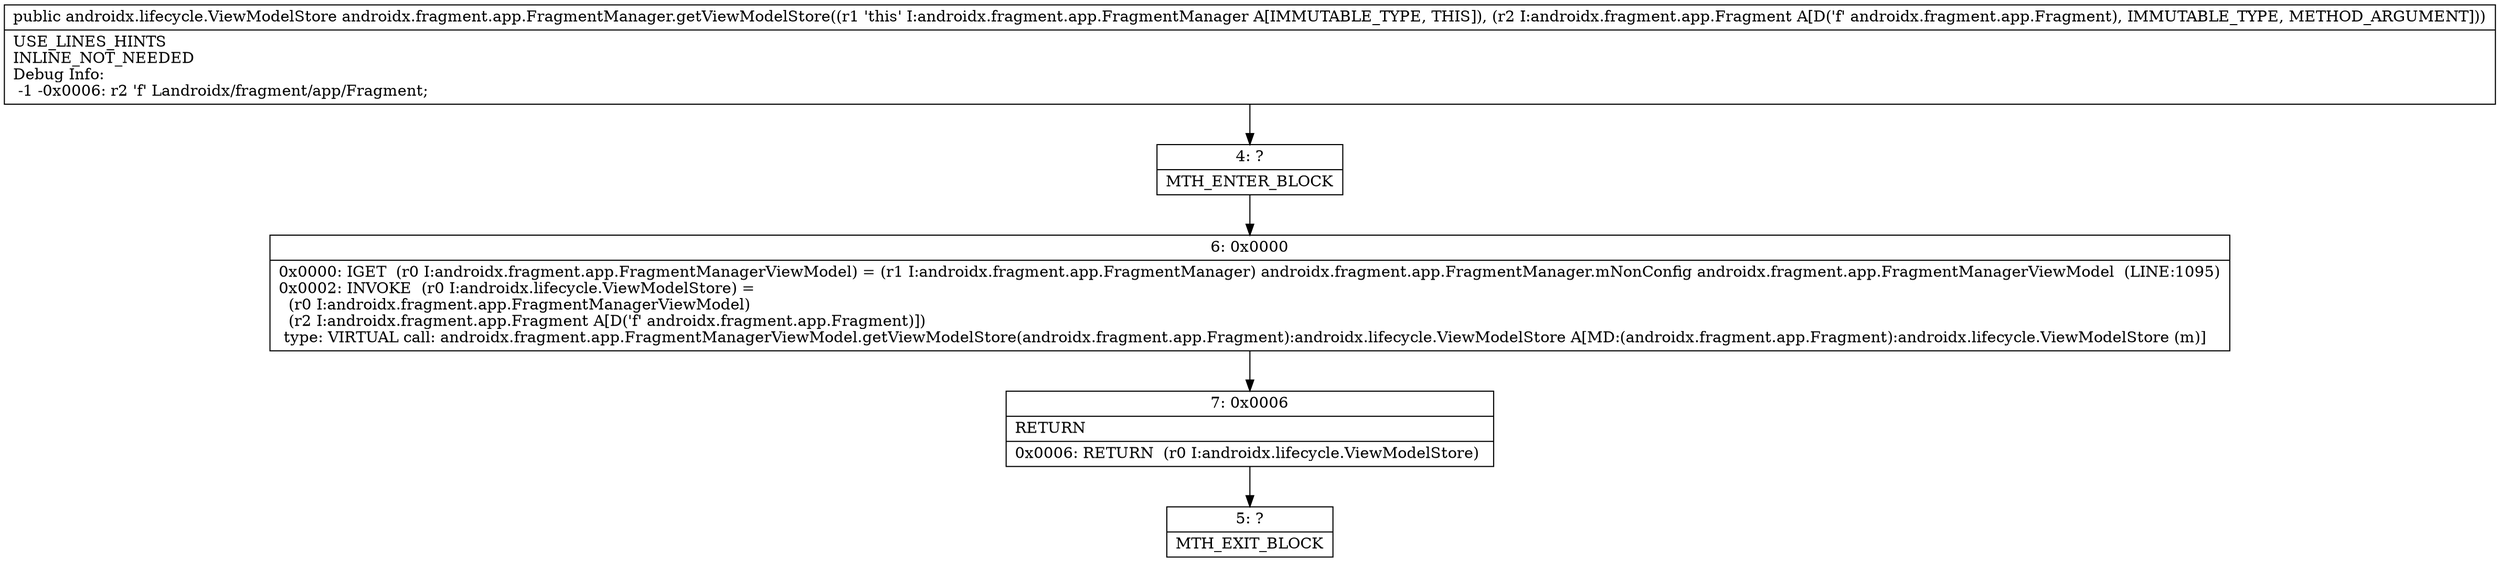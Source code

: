 digraph "CFG forandroidx.fragment.app.FragmentManager.getViewModelStore(Landroidx\/fragment\/app\/Fragment;)Landroidx\/lifecycle\/ViewModelStore;" {
Node_4 [shape=record,label="{4\:\ ?|MTH_ENTER_BLOCK\l}"];
Node_6 [shape=record,label="{6\:\ 0x0000|0x0000: IGET  (r0 I:androidx.fragment.app.FragmentManagerViewModel) = (r1 I:androidx.fragment.app.FragmentManager) androidx.fragment.app.FragmentManager.mNonConfig androidx.fragment.app.FragmentManagerViewModel  (LINE:1095)\l0x0002: INVOKE  (r0 I:androidx.lifecycle.ViewModelStore) = \l  (r0 I:androidx.fragment.app.FragmentManagerViewModel)\l  (r2 I:androidx.fragment.app.Fragment A[D('f' androidx.fragment.app.Fragment)])\l type: VIRTUAL call: androidx.fragment.app.FragmentManagerViewModel.getViewModelStore(androidx.fragment.app.Fragment):androidx.lifecycle.ViewModelStore A[MD:(androidx.fragment.app.Fragment):androidx.lifecycle.ViewModelStore (m)]\l}"];
Node_7 [shape=record,label="{7\:\ 0x0006|RETURN\l|0x0006: RETURN  (r0 I:androidx.lifecycle.ViewModelStore) \l}"];
Node_5 [shape=record,label="{5\:\ ?|MTH_EXIT_BLOCK\l}"];
MethodNode[shape=record,label="{public androidx.lifecycle.ViewModelStore androidx.fragment.app.FragmentManager.getViewModelStore((r1 'this' I:androidx.fragment.app.FragmentManager A[IMMUTABLE_TYPE, THIS]), (r2 I:androidx.fragment.app.Fragment A[D('f' androidx.fragment.app.Fragment), IMMUTABLE_TYPE, METHOD_ARGUMENT]))  | USE_LINES_HINTS\lINLINE_NOT_NEEDED\lDebug Info:\l  \-1 \-0x0006: r2 'f' Landroidx\/fragment\/app\/Fragment;\l}"];
MethodNode -> Node_4;Node_4 -> Node_6;
Node_6 -> Node_7;
Node_7 -> Node_5;
}

